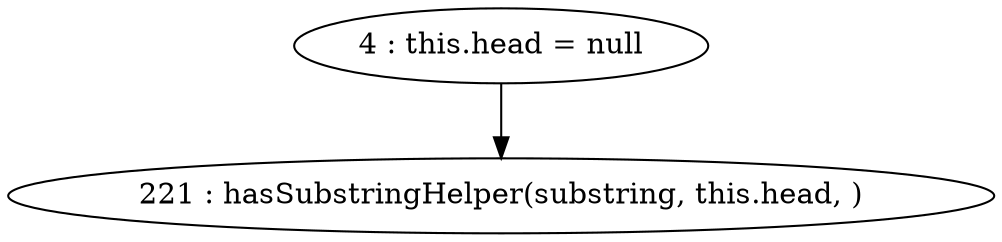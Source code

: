 digraph G {
"4 : this.head = null"
"4 : this.head = null" -> "221 : hasSubstringHelper(substring, this.head, )"
"221 : hasSubstringHelper(substring, this.head, )"
}